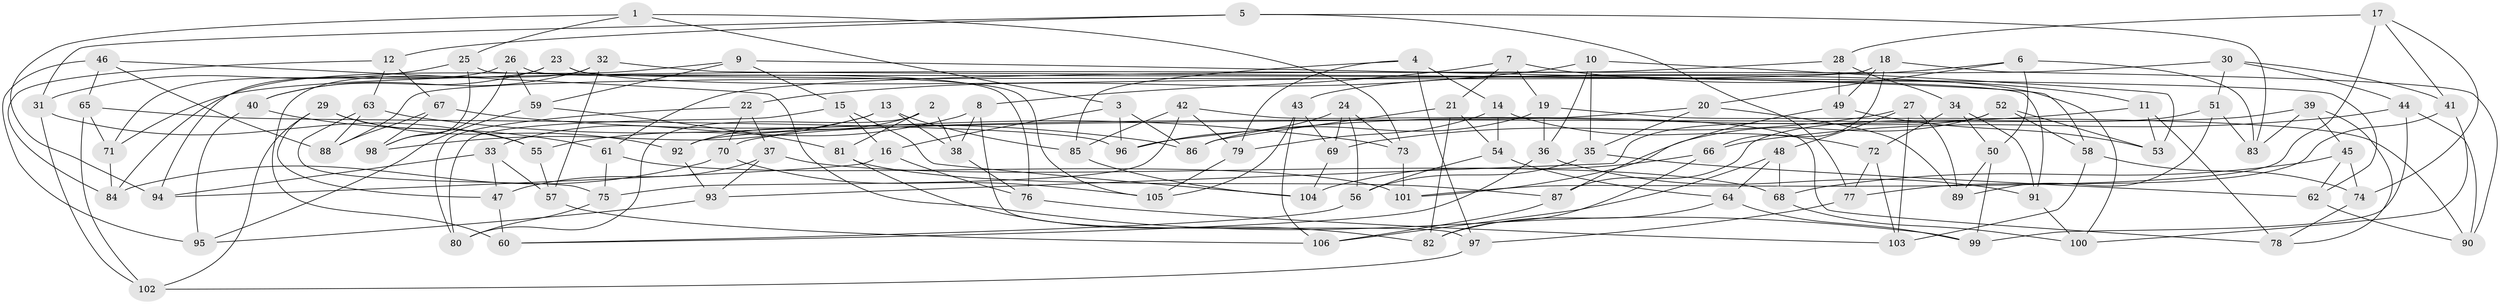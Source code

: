// Generated by graph-tools (version 1.1) at 2025/38/03/09/25 02:38:03]
// undirected, 106 vertices, 212 edges
graph export_dot {
graph [start="1"]
  node [color=gray90,style=filled];
  1;
  2;
  3;
  4;
  5;
  6;
  7;
  8;
  9;
  10;
  11;
  12;
  13;
  14;
  15;
  16;
  17;
  18;
  19;
  20;
  21;
  22;
  23;
  24;
  25;
  26;
  27;
  28;
  29;
  30;
  31;
  32;
  33;
  34;
  35;
  36;
  37;
  38;
  39;
  40;
  41;
  42;
  43;
  44;
  45;
  46;
  47;
  48;
  49;
  50;
  51;
  52;
  53;
  54;
  55;
  56;
  57;
  58;
  59;
  60;
  61;
  62;
  63;
  64;
  65;
  66;
  67;
  68;
  69;
  70;
  71;
  72;
  73;
  74;
  75;
  76;
  77;
  78;
  79;
  80;
  81;
  82;
  83;
  84;
  85;
  86;
  87;
  88;
  89;
  90;
  91;
  92;
  93;
  94;
  95;
  96;
  97;
  98;
  99;
  100;
  101;
  102;
  103;
  104;
  105;
  106;
  1 -- 3;
  1 -- 94;
  1 -- 25;
  1 -- 73;
  2 -- 81;
  2 -- 38;
  2 -- 80;
  2 -- 92;
  3 -- 96;
  3 -- 16;
  3 -- 86;
  4 -- 79;
  4 -- 14;
  4 -- 85;
  4 -- 97;
  5 -- 77;
  5 -- 12;
  5 -- 83;
  5 -- 31;
  6 -- 83;
  6 -- 50;
  6 -- 20;
  6 -- 43;
  7 -- 21;
  7 -- 11;
  7 -- 8;
  7 -- 19;
  8 -- 38;
  8 -- 97;
  8 -- 55;
  9 -- 58;
  9 -- 59;
  9 -- 15;
  9 -- 84;
  10 -- 36;
  10 -- 22;
  10 -- 35;
  10 -- 53;
  11 -- 78;
  11 -- 53;
  11 -- 96;
  12 -- 67;
  12 -- 63;
  12 -- 84;
  13 -- 85;
  13 -- 38;
  13 -- 98;
  13 -- 33;
  14 -- 72;
  14 -- 79;
  14 -- 54;
  15 -- 104;
  15 -- 16;
  15 -- 80;
  16 -- 94;
  16 -- 76;
  17 -- 41;
  17 -- 101;
  17 -- 28;
  17 -- 74;
  18 -- 88;
  18 -- 49;
  18 -- 66;
  18 -- 90;
  19 -- 86;
  19 -- 90;
  19 -- 36;
  20 -- 35;
  20 -- 89;
  20 -- 92;
  21 -- 86;
  21 -- 82;
  21 -- 54;
  22 -- 80;
  22 -- 70;
  22 -- 37;
  23 -- 100;
  23 -- 40;
  23 -- 94;
  23 -- 105;
  24 -- 73;
  24 -- 56;
  24 -- 96;
  24 -- 69;
  25 -- 31;
  25 -- 98;
  25 -- 91;
  26 -- 71;
  26 -- 98;
  26 -- 76;
  26 -- 59;
  27 -- 89;
  27 -- 103;
  27 -- 48;
  27 -- 69;
  28 -- 49;
  28 -- 71;
  28 -- 34;
  29 -- 55;
  29 -- 102;
  29 -- 92;
  29 -- 47;
  30 -- 61;
  30 -- 41;
  30 -- 44;
  30 -- 51;
  31 -- 102;
  31 -- 55;
  32 -- 60;
  32 -- 62;
  32 -- 40;
  32 -- 57;
  33 -- 47;
  33 -- 57;
  33 -- 94;
  34 -- 91;
  34 -- 72;
  34 -- 50;
  35 -- 56;
  35 -- 62;
  36 -- 60;
  36 -- 91;
  37 -- 47;
  37 -- 93;
  37 -- 68;
  38 -- 76;
  39 -- 70;
  39 -- 45;
  39 -- 83;
  39 -- 78;
  40 -- 95;
  40 -- 61;
  41 -- 100;
  41 -- 77;
  42 -- 79;
  42 -- 75;
  42 -- 85;
  42 -- 78;
  43 -- 69;
  43 -- 105;
  43 -- 106;
  44 -- 99;
  44 -- 66;
  44 -- 90;
  45 -- 74;
  45 -- 62;
  45 -- 68;
  46 -- 99;
  46 -- 88;
  46 -- 65;
  46 -- 95;
  47 -- 60;
  48 -- 68;
  48 -- 64;
  48 -- 106;
  49 -- 53;
  49 -- 87;
  50 -- 89;
  50 -- 99;
  51 -- 83;
  51 -- 89;
  51 -- 87;
  52 -- 53;
  52 -- 101;
  52 -- 58;
  52 -- 93;
  54 -- 64;
  54 -- 56;
  55 -- 57;
  56 -- 60;
  57 -- 106;
  58 -- 103;
  58 -- 74;
  59 -- 95;
  59 -- 81;
  61 -- 75;
  61 -- 101;
  62 -- 90;
  63 -- 86;
  63 -- 75;
  63 -- 88;
  64 -- 82;
  64 -- 99;
  65 -- 102;
  65 -- 96;
  65 -- 71;
  66 -- 82;
  66 -- 104;
  67 -- 88;
  67 -- 73;
  67 -- 98;
  68 -- 100;
  69 -- 104;
  70 -- 105;
  70 -- 84;
  71 -- 84;
  72 -- 103;
  72 -- 77;
  73 -- 101;
  74 -- 78;
  75 -- 80;
  76 -- 103;
  77 -- 97;
  79 -- 105;
  81 -- 82;
  81 -- 87;
  85 -- 104;
  87 -- 106;
  91 -- 100;
  92 -- 93;
  93 -- 95;
  97 -- 102;
}
